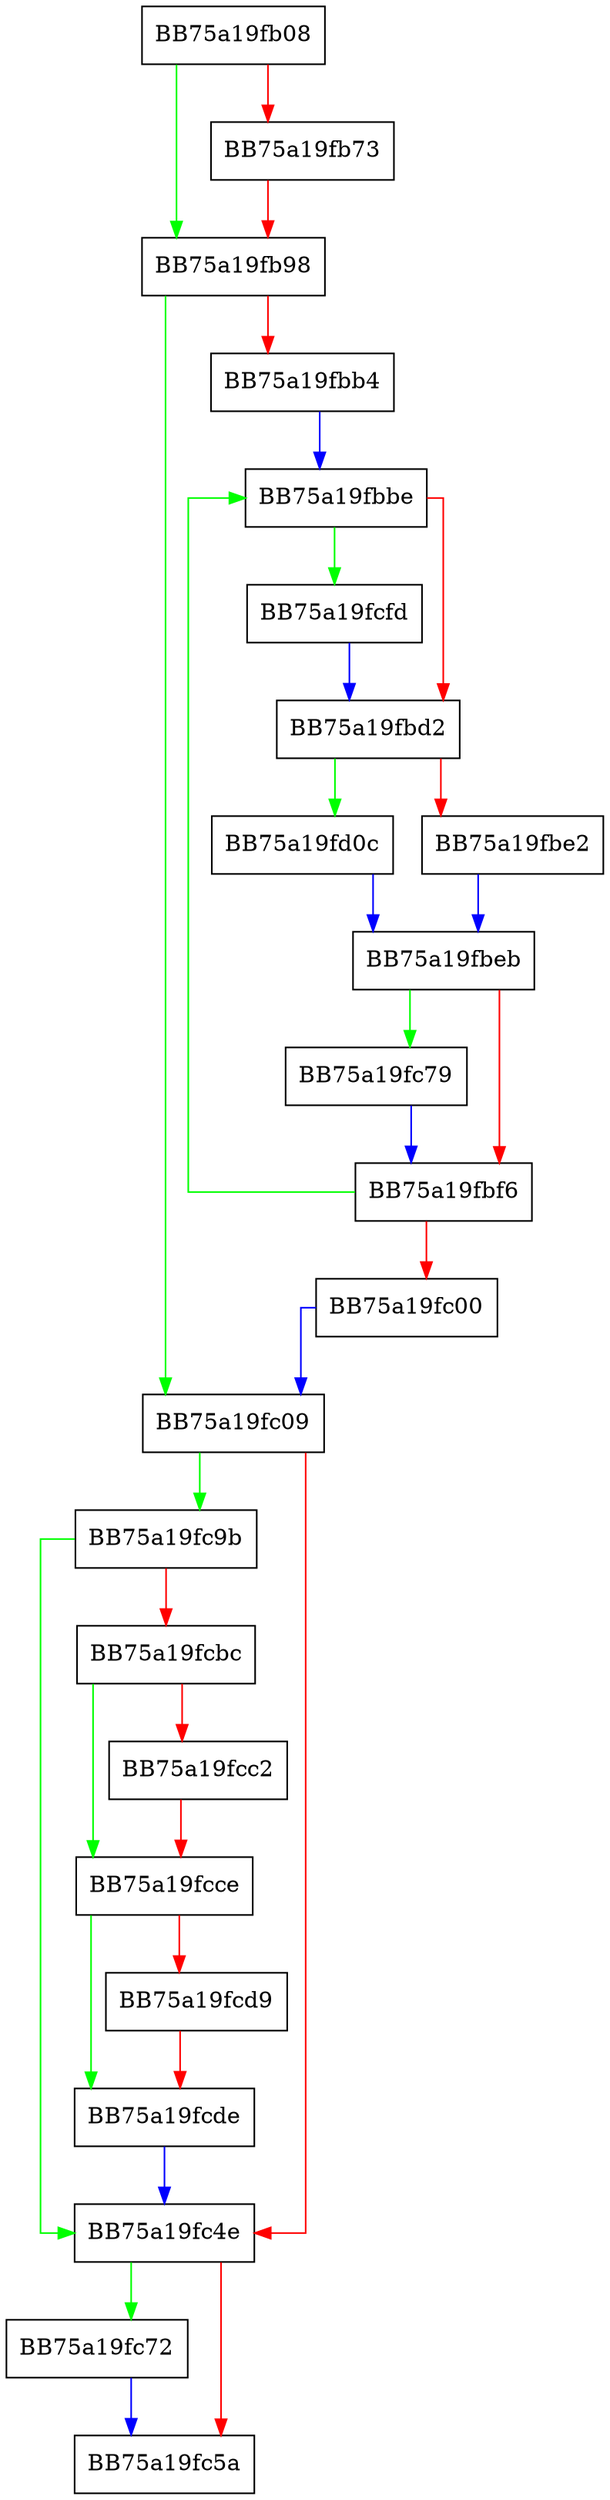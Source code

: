 digraph shift_pages {
  node [shape="box"];
  graph [splines=ortho];
  BB75a19fb08 -> BB75a19fb98 [color="green"];
  BB75a19fb08 -> BB75a19fb73 [color="red"];
  BB75a19fb73 -> BB75a19fb98 [color="red"];
  BB75a19fb98 -> BB75a19fc09 [color="green"];
  BB75a19fb98 -> BB75a19fbb4 [color="red"];
  BB75a19fbb4 -> BB75a19fbbe [color="blue"];
  BB75a19fbbe -> BB75a19fcfd [color="green"];
  BB75a19fbbe -> BB75a19fbd2 [color="red"];
  BB75a19fbd2 -> BB75a19fd0c [color="green"];
  BB75a19fbd2 -> BB75a19fbe2 [color="red"];
  BB75a19fbe2 -> BB75a19fbeb [color="blue"];
  BB75a19fbeb -> BB75a19fc79 [color="green"];
  BB75a19fbeb -> BB75a19fbf6 [color="red"];
  BB75a19fbf6 -> BB75a19fbbe [color="green"];
  BB75a19fbf6 -> BB75a19fc00 [color="red"];
  BB75a19fc00 -> BB75a19fc09 [color="blue"];
  BB75a19fc09 -> BB75a19fc9b [color="green"];
  BB75a19fc09 -> BB75a19fc4e [color="red"];
  BB75a19fc4e -> BB75a19fc72 [color="green"];
  BB75a19fc4e -> BB75a19fc5a [color="red"];
  BB75a19fc72 -> BB75a19fc5a [color="blue"];
  BB75a19fc79 -> BB75a19fbf6 [color="blue"];
  BB75a19fc9b -> BB75a19fc4e [color="green"];
  BB75a19fc9b -> BB75a19fcbc [color="red"];
  BB75a19fcbc -> BB75a19fcce [color="green"];
  BB75a19fcbc -> BB75a19fcc2 [color="red"];
  BB75a19fcc2 -> BB75a19fcce [color="red"];
  BB75a19fcce -> BB75a19fcde [color="green"];
  BB75a19fcce -> BB75a19fcd9 [color="red"];
  BB75a19fcd9 -> BB75a19fcde [color="red"];
  BB75a19fcde -> BB75a19fc4e [color="blue"];
  BB75a19fcfd -> BB75a19fbd2 [color="blue"];
  BB75a19fd0c -> BB75a19fbeb [color="blue"];
}